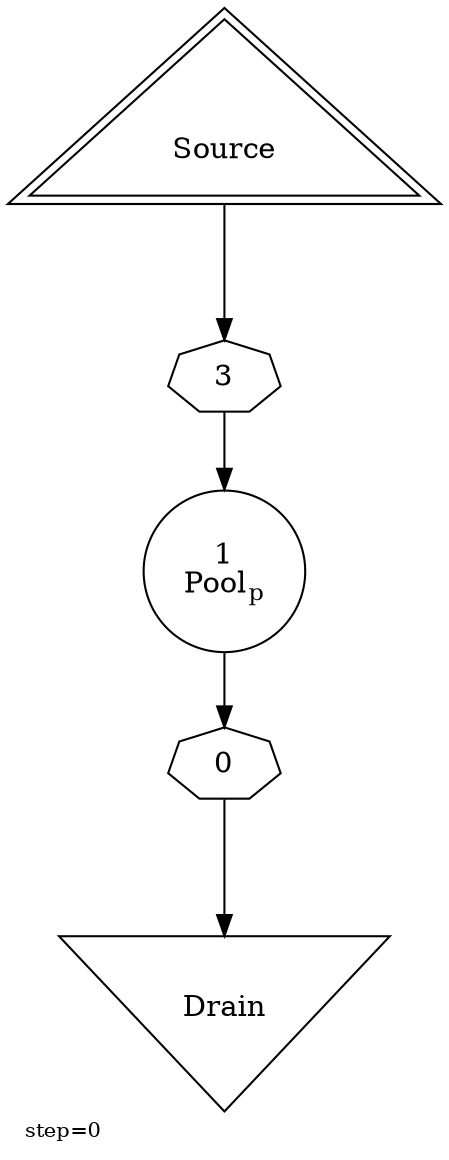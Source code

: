 digraph {
  graph  [labelloc=bottom,labeljust=left,fontsize="10",label="step=0"];
  "0" [shape=triangle,peripheries="2",label=<<BR />Source>,labelfontcolor=black,color=black];
  "1" [shape=circle,peripheries="1",label=<1<BR />Pool<SUB>p</SUB>>,labelfontcolor=life,color=black];
  "2" [shape=invtriangle,peripheries="1",label=<<BR />Drain>,labelfontcolor=black,color=black];
  "100" [label=<3>,peripheries="1",color=black,shape=septagon];
  "0" -> "100" [];
  "100" -> "1" [];
  "101" [label=<0>,peripheries="1",color=black,shape=septagon];
  "1" -> "101" [];
  "101" -> "2" [];
}